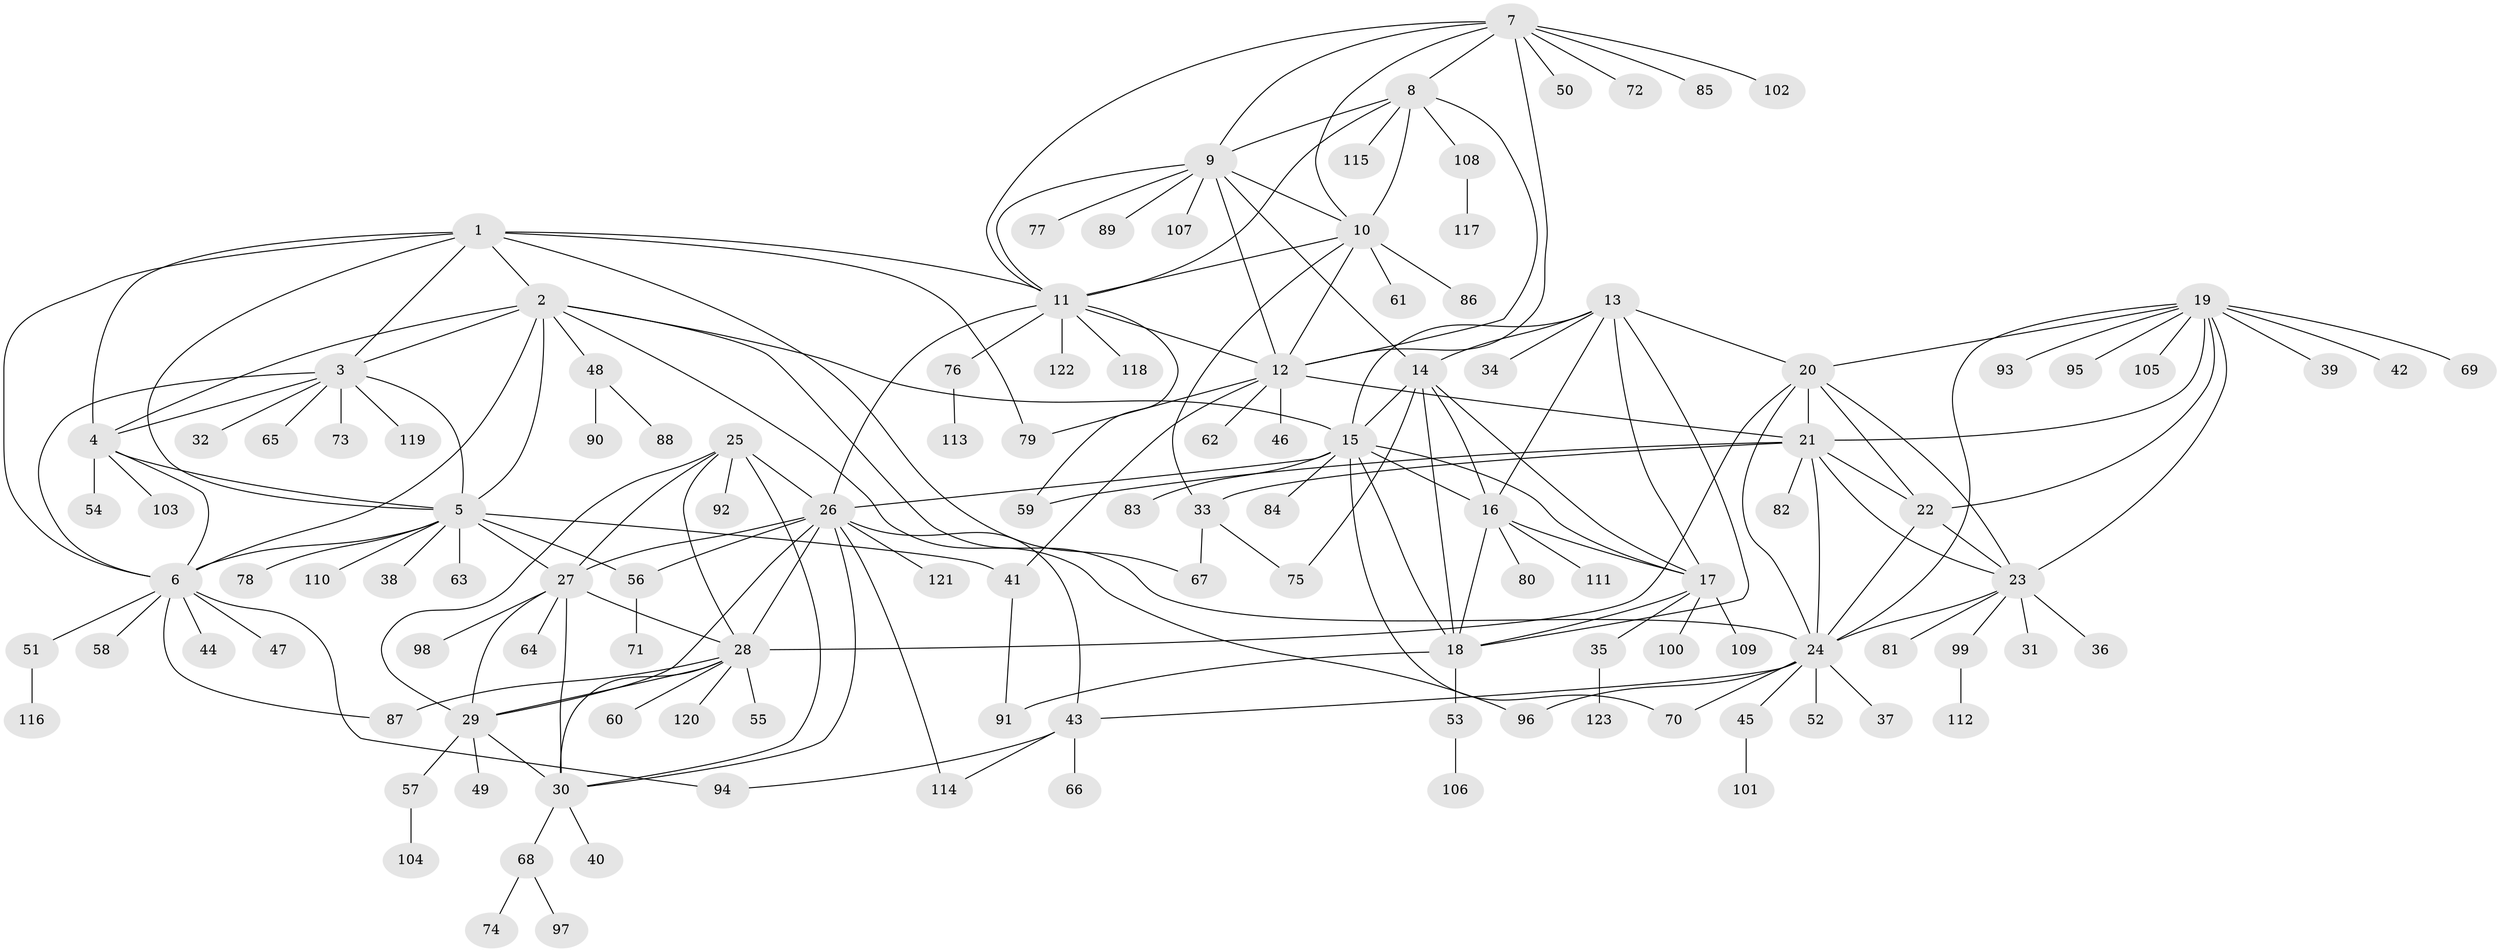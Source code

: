 // coarse degree distribution, {14: 0.010416666666666666, 8: 0.041666666666666664, 7: 0.052083333333333336, 5: 0.041666666666666664, 9: 0.03125, 11: 0.020833333333333332, 17: 0.010416666666666666, 10: 0.020833333333333332, 4: 0.020833333333333332, 6: 0.010416666666666666, 1: 0.6041666666666666, 3: 0.010416666666666666, 2: 0.125}
// Generated by graph-tools (version 1.1) at 2025/24/03/03/25 07:24:10]
// undirected, 123 vertices, 192 edges
graph export_dot {
graph [start="1"]
  node [color=gray90,style=filled];
  1;
  2;
  3;
  4;
  5;
  6;
  7;
  8;
  9;
  10;
  11;
  12;
  13;
  14;
  15;
  16;
  17;
  18;
  19;
  20;
  21;
  22;
  23;
  24;
  25;
  26;
  27;
  28;
  29;
  30;
  31;
  32;
  33;
  34;
  35;
  36;
  37;
  38;
  39;
  40;
  41;
  42;
  43;
  44;
  45;
  46;
  47;
  48;
  49;
  50;
  51;
  52;
  53;
  54;
  55;
  56;
  57;
  58;
  59;
  60;
  61;
  62;
  63;
  64;
  65;
  66;
  67;
  68;
  69;
  70;
  71;
  72;
  73;
  74;
  75;
  76;
  77;
  78;
  79;
  80;
  81;
  82;
  83;
  84;
  85;
  86;
  87;
  88;
  89;
  90;
  91;
  92;
  93;
  94;
  95;
  96;
  97;
  98;
  99;
  100;
  101;
  102;
  103;
  104;
  105;
  106;
  107;
  108;
  109;
  110;
  111;
  112;
  113;
  114;
  115;
  116;
  117;
  118;
  119;
  120;
  121;
  122;
  123;
  1 -- 2;
  1 -- 3;
  1 -- 4;
  1 -- 5;
  1 -- 6;
  1 -- 11;
  1 -- 67;
  1 -- 79;
  2 -- 3;
  2 -- 4;
  2 -- 5;
  2 -- 6;
  2 -- 15;
  2 -- 24;
  2 -- 48;
  2 -- 96;
  3 -- 4;
  3 -- 5;
  3 -- 6;
  3 -- 32;
  3 -- 65;
  3 -- 73;
  3 -- 119;
  4 -- 5;
  4 -- 6;
  4 -- 54;
  4 -- 103;
  5 -- 6;
  5 -- 27;
  5 -- 38;
  5 -- 41;
  5 -- 56;
  5 -- 63;
  5 -- 78;
  5 -- 110;
  6 -- 44;
  6 -- 47;
  6 -- 51;
  6 -- 58;
  6 -- 87;
  6 -- 94;
  7 -- 8;
  7 -- 9;
  7 -- 10;
  7 -- 11;
  7 -- 12;
  7 -- 50;
  7 -- 72;
  7 -- 85;
  7 -- 102;
  8 -- 9;
  8 -- 10;
  8 -- 11;
  8 -- 12;
  8 -- 108;
  8 -- 115;
  9 -- 10;
  9 -- 11;
  9 -- 12;
  9 -- 14;
  9 -- 77;
  9 -- 89;
  9 -- 107;
  10 -- 11;
  10 -- 12;
  10 -- 33;
  10 -- 61;
  10 -- 86;
  11 -- 12;
  11 -- 26;
  11 -- 59;
  11 -- 76;
  11 -- 118;
  11 -- 122;
  12 -- 21;
  12 -- 41;
  12 -- 46;
  12 -- 62;
  12 -- 79;
  13 -- 14;
  13 -- 15;
  13 -- 16;
  13 -- 17;
  13 -- 18;
  13 -- 20;
  13 -- 34;
  14 -- 15;
  14 -- 16;
  14 -- 17;
  14 -- 18;
  14 -- 75;
  15 -- 16;
  15 -- 17;
  15 -- 18;
  15 -- 26;
  15 -- 70;
  15 -- 83;
  15 -- 84;
  16 -- 17;
  16 -- 18;
  16 -- 80;
  16 -- 111;
  17 -- 18;
  17 -- 35;
  17 -- 100;
  17 -- 109;
  18 -- 53;
  18 -- 91;
  19 -- 20;
  19 -- 21;
  19 -- 22;
  19 -- 23;
  19 -- 24;
  19 -- 39;
  19 -- 42;
  19 -- 69;
  19 -- 93;
  19 -- 95;
  19 -- 105;
  20 -- 21;
  20 -- 22;
  20 -- 23;
  20 -- 24;
  20 -- 28;
  21 -- 22;
  21 -- 23;
  21 -- 24;
  21 -- 33;
  21 -- 59;
  21 -- 82;
  22 -- 23;
  22 -- 24;
  23 -- 24;
  23 -- 31;
  23 -- 36;
  23 -- 81;
  23 -- 99;
  24 -- 37;
  24 -- 43;
  24 -- 45;
  24 -- 52;
  24 -- 70;
  24 -- 96;
  25 -- 26;
  25 -- 27;
  25 -- 28;
  25 -- 29;
  25 -- 30;
  25 -- 92;
  26 -- 27;
  26 -- 28;
  26 -- 29;
  26 -- 30;
  26 -- 43;
  26 -- 56;
  26 -- 114;
  26 -- 121;
  27 -- 28;
  27 -- 29;
  27 -- 30;
  27 -- 64;
  27 -- 98;
  28 -- 29;
  28 -- 30;
  28 -- 55;
  28 -- 60;
  28 -- 87;
  28 -- 120;
  29 -- 30;
  29 -- 49;
  29 -- 57;
  30 -- 40;
  30 -- 68;
  33 -- 67;
  33 -- 75;
  35 -- 123;
  41 -- 91;
  43 -- 66;
  43 -- 94;
  43 -- 114;
  45 -- 101;
  48 -- 88;
  48 -- 90;
  51 -- 116;
  53 -- 106;
  56 -- 71;
  57 -- 104;
  68 -- 74;
  68 -- 97;
  76 -- 113;
  99 -- 112;
  108 -- 117;
}
